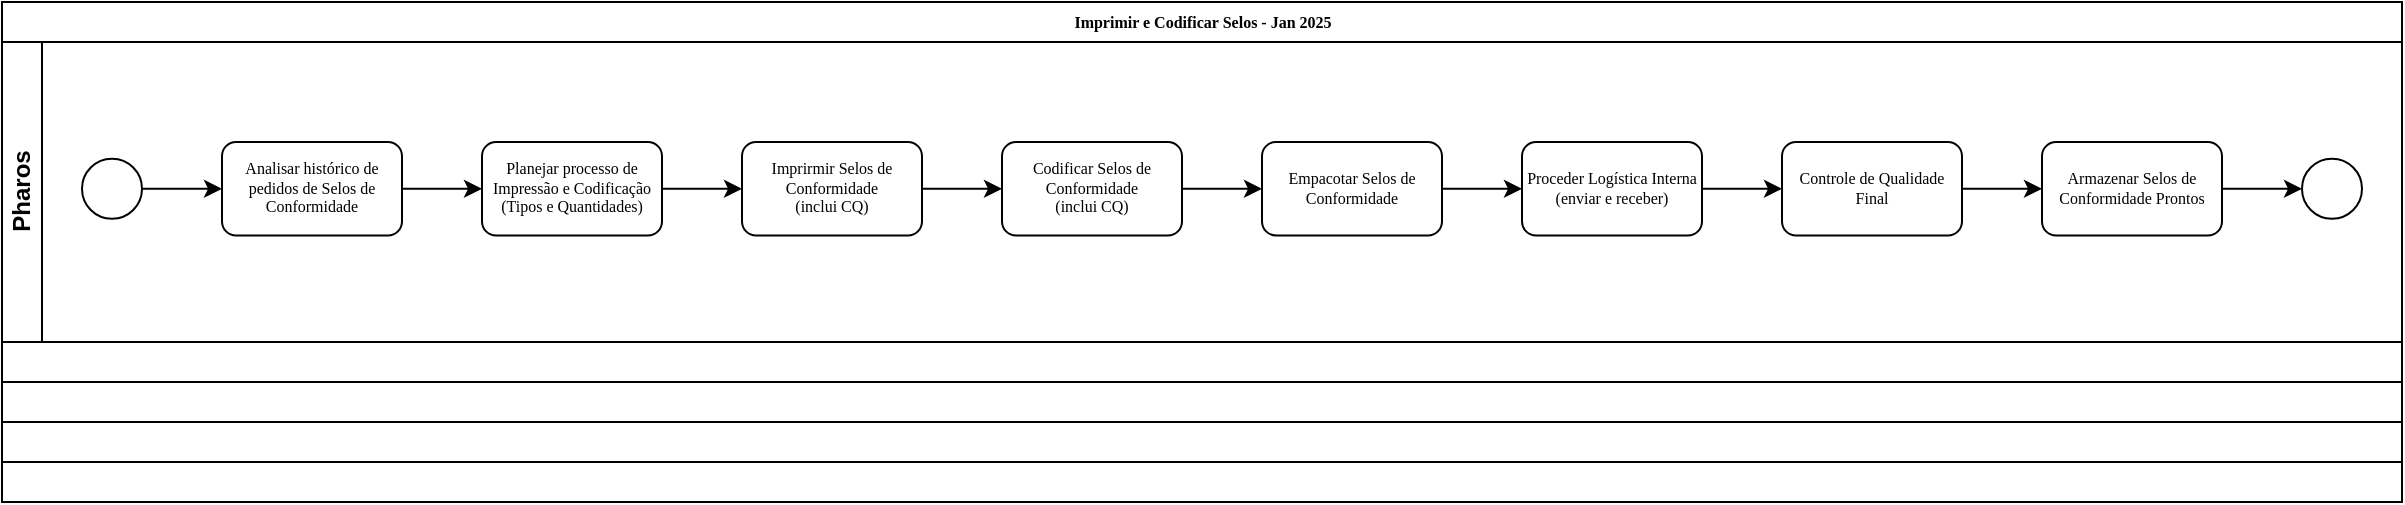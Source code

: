 <mxfile version="24.7.14">
  <diagram name="Page-1" id="c7488fd3-1785-93aa-aadb-54a6760d102a">
    <mxGraphModel dx="2074" dy="1145" grid="1" gridSize="10" guides="1" tooltips="1" connect="1" arrows="1" fold="1" page="1" pageScale="1" pageWidth="1100" pageHeight="850" background="none" math="0" shadow="0">
      <root>
        <mxCell id="0" />
        <mxCell id="1" parent="0" />
        <mxCell id="2b4e8129b02d487f-1" value="Imprimir e Codificar Selos - Jan 2025" style="swimlane;html=1;childLayout=stackLayout;horizontal=1;startSize=20;horizontalStack=0;rounded=0;shadow=0;labelBackgroundColor=none;strokeWidth=1;fontFamily=Verdana;fontSize=8;align=center;" parent="1" vertex="1">
          <mxGeometry x="180" y="70" width="1200" height="250" as="geometry" />
        </mxCell>
        <mxCell id="2b4e8129b02d487f-2" value="Pharos" style="swimlane;html=1;startSize=20;horizontal=0;" parent="2b4e8129b02d487f-1" vertex="1">
          <mxGeometry y="20" width="1200" height="150" as="geometry" />
        </mxCell>
        <mxCell id="77CGy44zf38P_ugC092b-19" value="" style="ellipse;whiteSpace=wrap;html=1;rounded=0;shadow=0;labelBackgroundColor=none;strokeWidth=1;fontFamily=Verdana;fontSize=8;align=center;" parent="2b4e8129b02d487f-2" vertex="1">
          <mxGeometry x="1150" y="58.37" width="30" height="30" as="geometry" />
        </mxCell>
        <mxCell id="2b4e8129b02d487f-3" value="" style="swimlane;html=1;startSize=20;horizontal=0;" parent="2b4e8129b02d487f-1" vertex="1" collapsed="1">
          <mxGeometry y="170" width="1200" height="40" as="geometry">
            <mxRectangle y="170" width="680" height="150" as="alternateBounds" />
          </mxGeometry>
        </mxCell>
        <mxCell id="2b4e8129b02d487f-4" value="" style="swimlane;html=1;startSize=20;horizontal=0;" parent="2b4e8129b02d487f-1" vertex="1" collapsed="1">
          <mxGeometry y="210" width="1200" height="40" as="geometry">
            <mxRectangle y="320" width="680" height="150" as="alternateBounds" />
          </mxGeometry>
        </mxCell>
        <mxCell id="77CGy44zf38P_ugC092b-1" value="" style="edgeStyle=orthogonalEdgeStyle;rounded=0;orthogonalLoop=1;jettySize=auto;html=1;" parent="1" source="77CGy44zf38P_ugC092b-2" target="77CGy44zf38P_ugC092b-4" edge="1">
          <mxGeometry relative="1" as="geometry" />
        </mxCell>
        <mxCell id="77CGy44zf38P_ugC092b-2" value="" style="ellipse;whiteSpace=wrap;html=1;rounded=0;shadow=0;labelBackgroundColor=none;strokeWidth=1;fontFamily=Verdana;fontSize=8;align=center;" parent="1" vertex="1">
          <mxGeometry x="220" y="148.38" width="30" height="30" as="geometry" />
        </mxCell>
        <mxCell id="77CGy44zf38P_ugC092b-3" value="" style="edgeStyle=orthogonalEdgeStyle;rounded=0;orthogonalLoop=1;jettySize=auto;html=1;" parent="1" source="77CGy44zf38P_ugC092b-4" target="77CGy44zf38P_ugC092b-6" edge="1">
          <mxGeometry relative="1" as="geometry" />
        </mxCell>
        <mxCell id="77CGy44zf38P_ugC092b-4" value="&lt;div&gt;Analisar histórico de pedidos de Selos de Conformidade&lt;/div&gt;" style="rounded=1;whiteSpace=wrap;html=1;shadow=0;labelBackgroundColor=none;strokeWidth=1;fontFamily=Verdana;fontSize=8;align=center;" parent="1" vertex="1">
          <mxGeometry x="290" y="140.01" width="90" height="46.75" as="geometry" />
        </mxCell>
        <mxCell id="77CGy44zf38P_ugC092b-5" value="" style="edgeStyle=orthogonalEdgeStyle;rounded=0;orthogonalLoop=1;jettySize=auto;html=1;" parent="1" source="77CGy44zf38P_ugC092b-6" target="77CGy44zf38P_ugC092b-8" edge="1">
          <mxGeometry relative="1" as="geometry" />
        </mxCell>
        <mxCell id="77CGy44zf38P_ugC092b-6" value="&lt;div&gt;Planejar processo de Impressão e Codificação (Tipos e Quantidades)&lt;/div&gt;" style="rounded=1;whiteSpace=wrap;html=1;shadow=0;labelBackgroundColor=none;strokeWidth=1;fontFamily=Verdana;fontSize=8;align=center;" parent="1" vertex="1">
          <mxGeometry x="420" y="140" width="90" height="46.75" as="geometry" />
        </mxCell>
        <mxCell id="77CGy44zf38P_ugC092b-7" value="" style="edgeStyle=orthogonalEdgeStyle;rounded=0;orthogonalLoop=1;jettySize=auto;html=1;" parent="1" source="77CGy44zf38P_ugC092b-8" target="77CGy44zf38P_ugC092b-10" edge="1">
          <mxGeometry relative="1" as="geometry" />
        </mxCell>
        <mxCell id="77CGy44zf38P_ugC092b-8" value="&lt;div&gt;Imprirmir Selos de Conformidade &lt;br&gt;(inclui CQ)&lt;/div&gt;" style="rounded=1;whiteSpace=wrap;html=1;shadow=0;labelBackgroundColor=none;strokeWidth=1;fontFamily=Verdana;fontSize=8;align=center;" parent="1" vertex="1">
          <mxGeometry x="550" y="140.01" width="90" height="46.75" as="geometry" />
        </mxCell>
        <mxCell id="77CGy44zf38P_ugC092b-9" value="" style="edgeStyle=orthogonalEdgeStyle;rounded=0;orthogonalLoop=1;jettySize=auto;html=1;" parent="1" source="77CGy44zf38P_ugC092b-10" target="77CGy44zf38P_ugC092b-12" edge="1">
          <mxGeometry relative="1" as="geometry" />
        </mxCell>
        <mxCell id="77CGy44zf38P_ugC092b-10" value="&lt;div&gt;Codificar Selos de Conformidade&lt;/div&gt;&lt;div&gt;(inclui CQ)&lt;/div&gt;" style="rounded=1;whiteSpace=wrap;html=1;shadow=0;labelBackgroundColor=none;strokeWidth=1;fontFamily=Verdana;fontSize=8;align=center;" parent="1" vertex="1">
          <mxGeometry x="680" y="140" width="90" height="46.75" as="geometry" />
        </mxCell>
        <mxCell id="77CGy44zf38P_ugC092b-11" value="" style="edgeStyle=orthogonalEdgeStyle;rounded=0;orthogonalLoop=1;jettySize=auto;html=1;entryX=0;entryY=0.5;entryDx=0;entryDy=0;" parent="1" source="77CGy44zf38P_ugC092b-12" target="77CGy44zf38P_ugC092b-14" edge="1">
          <mxGeometry relative="1" as="geometry">
            <mxPoint x="910" y="198.38" as="targetPoint" />
          </mxGeometry>
        </mxCell>
        <mxCell id="77CGy44zf38P_ugC092b-12" value="&lt;div&gt;Empacotar Selos de Conformidade&lt;/div&gt;" style="rounded=1;whiteSpace=wrap;html=1;shadow=0;labelBackgroundColor=none;strokeWidth=1;fontFamily=Verdana;fontSize=8;align=center;" parent="1" vertex="1">
          <mxGeometry x="810" y="140" width="90" height="46.75" as="geometry" />
        </mxCell>
        <mxCell id="77CGy44zf38P_ugC092b-13" value="" style="edgeStyle=orthogonalEdgeStyle;rounded=0;orthogonalLoop=1;jettySize=auto;html=1;" parent="1" source="77CGy44zf38P_ugC092b-14" target="77CGy44zf38P_ugC092b-16" edge="1">
          <mxGeometry relative="1" as="geometry" />
        </mxCell>
        <mxCell id="77CGy44zf38P_ugC092b-14" value="Proceder Logística Interna (enviar e receber)" style="rounded=1;whiteSpace=wrap;html=1;shadow=0;labelBackgroundColor=none;strokeWidth=1;fontFamily=Verdana;fontSize=8;align=center;" parent="1" vertex="1">
          <mxGeometry x="940" y="140" width="90" height="46.75" as="geometry" />
        </mxCell>
        <mxCell id="77CGy44zf38P_ugC092b-15" value="" style="edgeStyle=orthogonalEdgeStyle;rounded=0;orthogonalLoop=1;jettySize=auto;html=1;" parent="1" source="77CGy44zf38P_ugC092b-16" target="77CGy44zf38P_ugC092b-18" edge="1">
          <mxGeometry relative="1" as="geometry" />
        </mxCell>
        <mxCell id="77CGy44zf38P_ugC092b-16" value="Controle de Qualidade Final" style="rounded=1;whiteSpace=wrap;html=1;shadow=0;labelBackgroundColor=none;strokeWidth=1;fontFamily=Verdana;fontSize=8;align=center;" parent="1" vertex="1">
          <mxGeometry x="1070" y="140" width="90" height="46.75" as="geometry" />
        </mxCell>
        <mxCell id="77CGy44zf38P_ugC092b-17" value="" style="edgeStyle=orthogonalEdgeStyle;rounded=0;orthogonalLoop=1;jettySize=auto;html=1;entryX=0;entryY=0.5;entryDx=0;entryDy=0;" parent="1" source="77CGy44zf38P_ugC092b-18" target="77CGy44zf38P_ugC092b-19" edge="1">
          <mxGeometry relative="1" as="geometry">
            <mxPoint x="1330" y="163.38" as="targetPoint" />
          </mxGeometry>
        </mxCell>
        <mxCell id="77CGy44zf38P_ugC092b-18" value="Armazenar Selos de Conformidade Prontos" style="rounded=1;whiteSpace=wrap;html=1;shadow=0;labelBackgroundColor=none;strokeWidth=1;fontFamily=Verdana;fontSize=8;align=center;" parent="1" vertex="1">
          <mxGeometry x="1200" y="140" width="90" height="46.75" as="geometry" />
        </mxCell>
      </root>
    </mxGraphModel>
  </diagram>
</mxfile>
